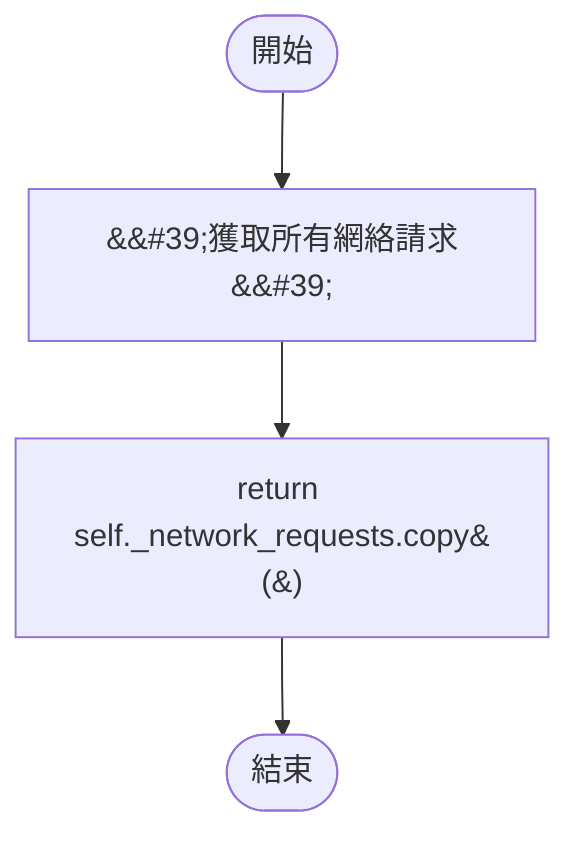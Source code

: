 flowchart TB
    n1([開始])
    n2([結束])
    n3[&amp;&#35;39;獲取所有網絡請求&amp;&#35;39;]
    n4[return self._network_requests.copy&#40;&#41;]
    n1 --> n3
    n3 --> n4
    n4 --> n2